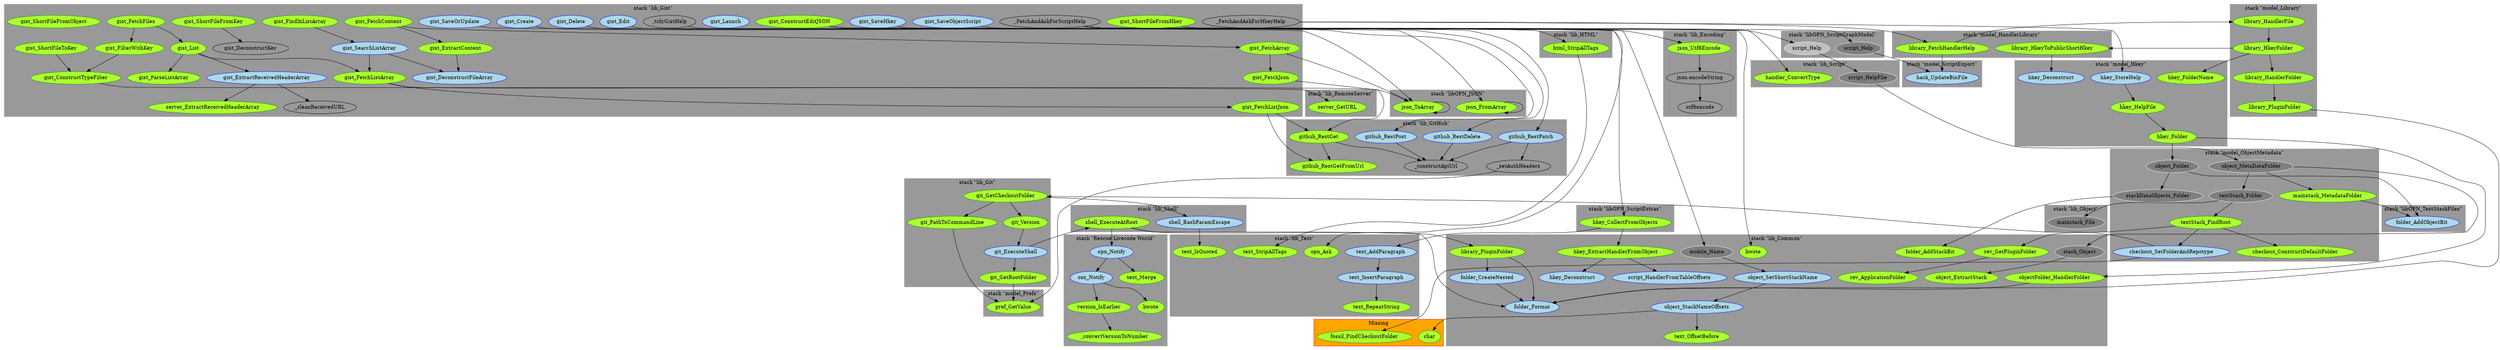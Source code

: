 digraph "dot_FromArray" {	graph [		clusterrank="true"		size="31.2500,31.2500"	];		subgraph "pf" {		node [];			n60 [label="_constructApiUrl" URL="_constructApiUrl%2Cpf%2Cstack+%22lib_GitHub%22%2C1"];		n92 [label="_cleanReceivedURL" URL="_cleanReceivedURL%2Cpf%2Cstack+%22lib_Gist%22%2C1"];		n16 [label="_FetchAndAskForScriptHelp" URL="_FetchAndAskForScriptHelp%2Cpf%2Cstack+%22lib_Gist%22%2C1"];		n22 [label="json.encodeString" URL="json.encodeString%2Cpf%2Cstack+%22lib_Encoding%22%2C1"];		n76 [label="_FetchAndAskForHkeyHelp" URL="_FetchAndAskForHkeyHelp%2Cpf%2Cstack+%22lib_Gist%22%2C1"];		n23 [label="utf8encode" URL="utf8encode%2Cpf%2Cstack+%22lib_Encoding%22%2C1"];	}		subgraph "pc" {		node [];			n99 [label="gist_DeconstructKey" URL="gist_DeconstructKey%2Cpc%2Cstack+%22lib_Gist%22%2C1"];		n94 [label="_tidyGistHelp" URL="_tidyGistHelp%2Cpc%2Cstack+%22lib_Gist%22%2C1"];		n38 [label="_setAuthHeaders" URL="_setAuthHeaders%2Cpc%2Cstack+%22lib_GitHub%22%2C1"];	}		subgraph "s" {		node [fillcolor="grey", style="filled", color="white"];			n20 [label="script_Help" URL="script_Help%2Cs%2Cstack+%22libOPN_ScriptGraphModel%22%2C1"];	}		subgraph "g" {		node [fillcolor="grey50", style="filled", color="white"];			n87 [label="object_Folder" URL="object_Folder%2Cg%2Cstack+%22model_ObjectMetadata%22%2C1"];		n17 [label="mobile_Name" URL="mobile_Name%2Cg%2Cstack+%22lib_Common%22%2C1"];		n98 [label="stackDataObjects_Folder" URL="stackDataObjects_Folder%2Cg%2Cstack+%22model_ObjectMetadata%22%2C1"];		n56 [label="textStack_Folder" URL="textStack_Folder%2Cg%2Cstack+%22model_ObjectMetadata%22%2C1"];		n41 [label="script_HelpFile" URL="script_HelpFile%2Cg%2Cstack+%22lib_Script%22%2C1"];		n55 [label="stack_Object" URL="stack_Object%2Cg%2Cstack+%22lib_Common%22%2C1"];		n42 [label="object_MetaDataFolder" URL="object_MetaDataFolder%2Cg%2Cstack+%22model_ObjectMetadata%22%2C1"];		n107 [label="mainstack_File" URL="mainstack_File%2Cg%2Cstack+%22lib_Object%22%2C1"];		n19 [label="script_Help" URL="script_Help%2Cg%2Cstack+%22libOPN_ScriptGraphModel%22%2C1"];	}		subgraph "c" {		node [fillcolor="LightBlue", style="filled", color="Blue"];			n97 [label="folder_AddObjectBit" URL="folder_AddObjectBit%2Cc%2Cstack+%22libOPN_TextStackFiles%22%2C1"];		n14 [label="gist_Delete" URL="gist_Delete%2Cc%2Cstack+%22lib_Gist%22%2C1"];		n10 [label="github_RestPatch" URL="github_RestPatch%2Cc%2Cstack+%22lib_GitHub%22%2C1"];		n8 [label="shell_BashParamEscape" URL="shell_BashParamEscape%2Cc%2Cstack+%22lib_Shell%22%2C1"];		n71 [label="git_ExecuteShell" URL="git_ExecuteShell%2Cc%2Cstack+%22lib_Git%22%2C1"];		n48 [label="object_StackNameOffsets" URL="object_StackNameOffsets%2Cc%2Cstack+%22lib_Common%22%2C1"];		n21 [label="hack_UpdateBinFile" URL="hack_UpdateBinFile%2Cc%2Cstack+%22model_ScriptExport%22%2C1"];		n53 [label="text_AddParagraph" URL="text_AddParagraph%2Cc%2Cstack+%22lib_Text%22%2C1"];		n32 [label="gist_SaveOrUpdate" URL="gist_SaveOrUpdate%2Cc%2Cstack+%22lib_Gist%22%2C1"];		n61 [label="object_SetShortStackName" URL="object_SetShortStackName%2Cc%2Cstack+%22lib_Common%22%2C1"];		n79 [label="gist_DeconstructFileArray" URL="gist_DeconstructFileArray%2Cc%2Cstack+%22lib_Gist%22%2C1"];		n65 [label="text_InsertParagraph" URL="text_InsertParagraph%2Cc%2Cstack+%22lib_Text%22%2C1"];		n9 [label="gist_Edit" URL="gist_Edit%2Cc%2Cstack+%22lib_Gist%22%2C1"];		n25 [label="hkey_Deconstruct" URL="hkey_Deconstruct%2Cc%2Cstack+%22lib_Common%22%2C1"];		n70 [label="folder_CreateNested" URL="folder_CreateNested%2Cc%2Cstack+%22lib_Common%22%2C1"];		n58 [label="folder_Format" URL="folder_Format%2Cc%2Cstack+%22lib_Common%22%2C1"];		n77 [label="hkey_StoreHelp" URL="hkey_StoreHelp%2Cc%2Cstack+%22model_Hkey%22%2C1"];		n36 [label="osx_Notify" URL="osx_Notify%2Cc%2Cstack+%22Rescue+Livecode+World%22%2C1"];		n105 [label="checkout_SetFolderAndRepotype" URL="checkout_SetFolderAndRepotype%2Cc%2Cstack+%22model_ObjectMetadata%22%2C1"];		n80 [label="gist_SearchListArray" URL="gist_SearchListArray%2Cc%2Cstack+%22lib_Gist%22%2C1"];		n95 [label="gist_ExtractReceivedHeaderArray" URL="gist_ExtractReceivedHeaderArray%2Cc%2Cstack+%22lib_Gist%22%2C1"];		n100 [label="gist_Launch" URL="gist_Launch%2Cc%2Cstack+%22lib_Gist%22%2C1"];		n26 [label="script_HandlerFromTableOffsets" URL="script_HandlerFromTableOffsets%2Cc%2Cstack+%22lib_Common%22%2C1"];		n73 [label="gist_SaveObjectScript" URL="gist_SaveObjectScript%2Cc%2Cstack+%22lib_Gist%22%2C1"];		n35 [label="opn_Notify" URL="opn_Notify%2Cc%2Cstack+%22Rescue+Livecode+World%22%2C1"];		n30 [label="gist_SaveHkey" URL="gist_SaveHkey%2Cc%2Cstack+%22lib_Gist%22%2C1"];		n15 [label="github_RestDelete" URL="github_RestDelete%2Cc%2Cstack+%22lib_GitHub%22%2C1"];		n67 [label="github_RestPost" URL="github_RestPost%2Cc%2Cstack+%22lib_GitHub%22%2C1"];		n112 [label="gist_Create" URL="gist_Create%2Cc%2Cstack+%22lib_Gist%22%2C1"];		n89 [label="hkey_Deconstruct" URL="hkey_Deconstruct%2Cc%2Cstack+%22model_Hkey%22%2C1"];	}		subgraph "f" {		node [fillcolor="GreenYellow", style="filled", color="Green4"];			n54 [label="mainstack_MetadataFolder" URL="mainstack_MetadataFolder%2Cf%2Cstack+%22model_ObjectMetadata%22%2C1"];		n33 [label="version_IsEarlier" URL="version_IsEarlier%2Cf%2Cstack+%22Rescue+Livecode+World%22%2C1"];		n63 [label="json_FromArray" URL="json_FromArray%2Cf%2Cstack+%22libOPN_JSON%22%2C1"];		n82 [label="library_HkeyFolder" URL="library_HkeyFolder%2Cf%2Cstack+%22model_Library%22%2C1"];		n102 [label="folder_AddStackBit" URL="folder_AddStackBit%2Cf%2Cstack+%22lib_Common%22%2C1"];		n64 [label="kwote" URL="kwote%2Cf%2Cstack+%22lib_Common%22%2C1"];		n96 [label="kwote" URL="kwote%2Cf%2Cstack+%22Rescue+Livecode+World%22%2C1"];		n43 [label="library_HandlerFolder" URL="library_HandlerFolder%2Cf%2Cstack+%22model_Library%22%2C1"];		n24 [label="hkey_ExtractHandlerFromObject" URL="hkey_ExtractHandlerFromObject%2Cf%2Cstack+%22lib_Common%22%2C1"];		n69 [label="text_StripAllTags" URL="text_StripAllTags%2Cf%2Cstack+%22lib_Text%22%2C1"];		n4 [label="gist_FetchArray" URL="gist_FetchArray%2Cf%2Cstack+%22lib_Gist%22%2C1"];		n59 [label="library_PluginFolder" URL="library_PluginFolder%2Cf%2Cstack+%22lib_Common%22%2C1"];		n1 [label="server_ExtractReceivedHeaderArray" URL="server_ExtractReceivedHeaderArray%2Cf%2Cstack+%22lib_Gist%22%2C1"];		n74 [label="json_Utf8Encode" URL="json_Utf8Encode%2Cf%2Cstack+%22lib_Encoding%22%2C1"];		n113 [label="gist_FindInListArray" URL="gist_FindInListArray%2Cf%2Cstack+%22lib_Gist%22%2C1"];		n37 [label="text_Merge" URL="text_Merge%2Cf%2Cstack+%22Rescue+Livecode+World%22%2C1"];		n86 [label="objectFolder_HandlerFolder" URL="objectFolder_HandlerFolder%2Cf%2Cstack+%22lib_Common%22%2C1"];		n106 [label="gist_List" URL="gist_List%2Cf%2Cstack+%22lib_Gist%22%2C1"];		n18 [label="opn_Ask" URL="opn_Ask%2Cf%2Cstack+%22lib_Text%22%2C1"];		n57 [label="shell_ExecuteAtRoot" URL="shell_ExecuteAtRoot%2Cf%2Cstack+%22lib_Shell%22%2C1"];		n83 [label="hkey_FolderName" URL="hkey_FolderName%2Cf%2Cstack+%22model_Hkey%22%2C1"];		n91 [label="rev_ApplicationFolder" URL="rev_ApplicationFolder%2Cf%2Cstack+%22lib_Common%22%2C1"];		n40 [label="text_IsQuoted" URL="text_IsQuoted%2Cf%2Cstack+%22lib_Text%22%2C1"];		n13 [label="gist_ConstructTypeFilter" URL="gist_ConstructTypeFilter%2Cf%2Cstack+%22lib_Gist%22%2C1"];		n12 [label="gist_FilterWithKey" URL="gist_FilterWithKey%2Cf%2Cstack+%22lib_Gist%22%2C1"];		n44 [label="library_PluginFolder" URL="library_PluginFolder%2Cf%2Cstack+%22model_Library%22%2C1"];		n5 [label="git_GetCheckoutFolder" URL="git_GetCheckoutFolder%2Cf%2Cstack+%22lib_Git%22%2C1"];		n45 [label="gist_ShortFileToKey" URL="gist_ShortFileToKey%2Cf%2Cstack+%22lib_Gist%22%2C1"];		n49 [label="char" URL="char%2Cf%2CMissing%2C1"];		n110 [label="fossil_FindCheckoutFolder" URL="fossil_FindCheckoutFolder%2Cf%2CMissing%2C1"];		n2 [label="gist_FetchContent" URL="gist_FetchContent%2Cf%2Cstack+%22lib_Gist%22%2C1"];		n52 [label="gist_FetchJson" URL="gist_FetchJson%2Cf%2Cstack+%22lib_Gist%22%2C1"];		n101 [label="gist_ShortFileFromKey" URL="gist_ShortFileFromKey%2Cf%2Cstack+%22lib_Gist%22%2C1"];		n31 [label="hkey_CollectFromObjects" URL="hkey_CollectFromObjects%2Cf%2Cstack+%22libOPN_ScriptExtras%22%2C1"];		n66 [label="text_RepeatString" URL="text_RepeatString%2Cf%2Cstack+%22lib_Text%22%2C1"];		n78 [label="library_FetchHandlerHelp" URL="library_FetchHandlerHelp%2Cf%2Cstack+%22model_HandlerLibrary%22%2C1"];		n90 [label="rev_GetPluginFolder" URL="rev_GetPluginFolder%2Cf%2Cstack+%22lib_Common%22%2C1"];		n6 [label="git_PathToCommandLine" URL="git_PathToCommandLine%2Cf%2Cstack+%22lib_Git%22%2C1"];		n46 [label="hkey_HelpFile" URL="hkey_HelpFile%2Cf%2Cstack+%22model_Hkey%22%2C1"];		n7 [label="git_Version" URL="git_Version%2Cf%2Cstack+%22lib_Git%22%2C1"];		n111 [label="gist_FetchFiles" URL="gist_FetchFiles%2Cf%2Cstack+%22lib_Gist%22%2C1"];		n109 [label="handler_ConvertType" URL="handler_ConvertType%2Cf%2Cstack+%22lib_Script%22%2C1"];		n3 [label="gist_ExtractContent" URL="gist_ExtractContent%2Cf%2Cstack+%22lib_Gist%22%2C1"];		n39 [label="pref_GetValue" URL="pref_GetValue%2Cf%2Cstack+%22model_Prefs%22%2C1"];		n88 [label="library_HandlerFile" URL="library_HandlerFile%2Cf%2Cstack+%22model_Library%22%2C1"];		n28 [label="github_RestGet" URL="github_RestGet%2Cf%2Cstack+%22lib_GitHub%22%2C1"];		n84 [label="library_HkeyToPublicShortHkey" URL="library_HkeyToPublicShortHkey%2Cf%2Cstack+%22model_HandlerLibrary%22%2C1"];		n104 [label="checkout_ConstructDefaultFolder" URL="checkout_ConstructDefaultFolder%2Cf%2Cstack+%22model_ObjectMetadata%22%2C1"];		n62 [label="gist_ConstructEditJSON" URL="gist_ConstructEditJSON%2Cf%2Cstack+%22lib_Gist%22%2C1"];		n34 [label="_convertVersionToNumber" URL="_convertVersionToNumber%2Cf%2Cstack+%22Rescue+Livecode+World%22%2C1"];		n81 [label="gist_FetchListArray" URL="gist_FetchListArray%2Cf%2Cstack+%22lib_Gist%22%2C1"];		n103 [label="textStack_FindRoot" URL="textStack_FindRoot%2Cf%2Cstack+%22model_ObjectMetadata%22%2C1"];		n11 [label="json_ToArray" URL="json_ToArray%2Cf%2Cstack+%22libOPN_JSON%22%2C1"];		n93 [label="server_GetURL" URL="server_GetURL%2Cf%2Cstack+%22lib_RemoteServer%22%2C1"];		n27 [label="gist_FetchListJson" URL="gist_FetchListJson%2Cf%2Cstack+%22lib_Gist%22%2C1"];		n68 [label="html_StripAllTags" URL="html_StripAllTags%2Cf%2Cstack+%22lib_HTML%22%2C1"];		n72 [label="git_GetRootFolder" URL="git_GetRootFolder%2Cf%2Cstack+%22lib_Git%22%2C1"];		n47 [label="hkey_Folder" URL="hkey_Folder%2Cf%2Cstack+%22model_Hkey%22%2C1"];		n75 [label="object_ExtractStack" URL="object_ExtractStack%2Cf%2Cstack+%22lib_Common%22%2C1"];		n108 [label="gist_ShortFileFromHkey" URL="gist_ShortFileFromHkey%2Cf%2Cstack+%22lib_Gist%22%2C1"];		n51 [label="gist_ShortFileFromObject" URL="gist_ShortFileFromObject%2Cf%2Cstack+%22lib_Gist%22%2C1"];		n29 [label="github_RestGetFromUrl" URL="github_RestGetFromUrl%2Cf%2Cstack+%22lib_GitHub%22%2C1"];		n50 [label="text_OffsetBefore" URL="text_OffsetBefore%2Cf%2Cstack+%22lib_Common%22%2C1"];		n85 [label="gist_ParseListArray" URL="gist_ParseListArray%2Cf%2Cstack+%22lib_Gist%22%2C1"];	}		subgraph cluster1 {			label="Missing";			style=filled;			color=red;			fillcolor=orange;					n49; n110	}	subgraph cluster2 {			label="stack \"lib_Common\"";			style=filled;			color=grey60;			fillcolor=grey60;					n102; n64; n24; n59; n48; n86; n61; n17; n91; n25; n70; n58; n90; n26; n55; n75; n50	}	subgraph cluster3 {			label="stack \"lib_Encoding\"";			style=filled;			color=grey60;			fillcolor=grey60;					n74; n22; n23	}	subgraph cluster4 {			label="stack \"lib_Gist\"";			style=filled;			color=grey60;			fillcolor=grey60;					n14; n92; n4; n99; n1; n113; n106; n32; n79; n13; n9; n12; n45; n2; n52; n101; n80; n95; n100; n16; n73; n76; n111; n3; n62; n30; n81; n94; n27; n112; n108; n51; n85	}	subgraph cluster5 {			label="stack \"lib_Git\"";			style=filled;			color=grey60;			fillcolor=grey60;					n71; n5; n6; n7; n72	}	subgraph cluster6 {			label="stack \"lib_GitHub\"";			style=filled;			color=grey60;			fillcolor=grey60;					n60; n10; n28; n15; n67; n38; n29	}	subgraph cluster7 {			label="stack \"lib_HTML\"";			style=filled;			color=grey60;			fillcolor=grey60;					n68	}	subgraph cluster8 {			label="stack \"lib_Object\"";			style=filled;			color=grey60;			fillcolor=grey60;					n107	}	subgraph cluster9 {			label="stack \"lib_RemoteServer\"";			style=filled;			color=grey60;			fillcolor=grey60;					n93	}	subgraph cluster10 {			label="stack \"lib_Script\"";			style=filled;			color=grey60;			fillcolor=grey60;					n41; n109	}	subgraph cluster11 {			label="stack \"lib_Shell\"";			style=filled;			color=grey60;			fillcolor=grey60;					n8; n57	}	subgraph cluster12 {			label="stack \"lib_Text\"";			style=filled;			color=grey60;			fillcolor=grey60;					n69; n53; n18; n65; n40; n66	}	subgraph cluster13 {			label="stack \"libOPN_JSON\"";			style=filled;			color=grey60;			fillcolor=grey60;					n63; n11	}	subgraph cluster14 {			label="stack \"libOPN_ScriptExtras\"";			style=filled;			color=grey60;			fillcolor=grey60;					n31	}	subgraph cluster15 {			label="stack \"libOPN_ScriptGraphModel\"";			style=filled;			color=grey60;			fillcolor=grey60;					n20; n19	}	subgraph cluster16 {			label="stack \"libOPN_TextStackFiles\"";			style=filled;			color=grey60;			fillcolor=grey60;					n97	}	subgraph cluster17 {			label="stack \"model_HandlerLibrary\"";			style=filled;			color=grey60;			fillcolor=grey60;					n78; n84	}	subgraph cluster18 {			label="stack \"model_Hkey\"";			style=filled;			color=grey60;			fillcolor=grey60;					n83; n77; n46; n47; n89	}	subgraph cluster19 {			label="stack \"model_Library\"";			style=filled;			color=grey60;			fillcolor=grey60;					n82; n43; n44; n88	}	subgraph cluster20 {			label="stack \"model_ObjectMetadata\"";			style=filled;			color=grey60;			fillcolor=grey60;					n54; n87; n98; n105; n56; n104; n103; n42	}	subgraph cluster21 {			label="stack \"model_Prefs\"";			style=filled;			color=grey60;			fillcolor=grey60;					n39	}	subgraph cluster22 {			label="stack \"model_ScriptExport\"";			style=filled;			color=grey60;			fillcolor=grey60;					n21	}	subgraph cluster23 {			label="stack \"Rescue Livecode World\"";			style=filled;			color=grey60;			fillcolor=grey60;					n33; n96; n37; n36; n35; n34	}		n14 -> n15;	n56 -> n107;	n56 -> n103;	n53 -> n65;	n35 -> n36;	n35 -> n37;	n62 -> n63;	n62 -> n64;	n94 -> n68;	n87 -> n97;	n87 -> n98;	n86 -> n58;	n22 -> n23;	n30 -> n31;	n67 -> n60;	n77 -> n46;	n113 -> n80;	n10 -> n60;	n10 -> n38;	n103 -> n104;	n103 -> n105;	n103 -> n90;	n43 -> n44;	n57 -> n58;	n57 -> n59;	n57 -> n35;	n15 -> n60;	n36 -> n96;	n36 -> n33;	n70 -> n58;	n68 -> n69;	n95 -> n92;	n95 -> n1;	n105 -> n110;	n105 -> n5;	n48 -> n49;	n48 -> n50;	n88 -> n82;	n31 -> n24;	n31 -> n53;	n90 -> n91;	n28 -> n60;	n28 -> n29;	n112 -> n67;	n11 -> n11;	n42 -> n54;	n42 -> n55;	n42 -> n56;	n82 -> n83;	n82 -> n43;	n82 -> n84;	n54 -> n97;	n7 -> n71;	n71 -> n72;	n71 -> n57;	n101 -> n99;	n47 -> n87;	n47 -> n86;	n84 -> n89;	n6 -> n39;	n9 -> n10;	n32 -> n11;	n24 -> n25;	n24 -> n26;	n61 -> n48;	n74 -> n22;	n111 -> n12;	n111 -> n106;	n16 -> n17;	n16 -> n18;	n16 -> n19;	n16 -> n20;	n3 -> n79;	n55 -> n75;	n41 -> n42;	n81 -> n27;	n81 -> n11;	n38 -> n39;	n72 -> n39;	n106 -> n95;	n106 -> n81;	n106 -> n85;	n5 -> n6;	n5 -> n7;	n5 -> n8;	n46 -> n47;	n20 -> n41;	n27 -> n28;	n27 -> n29;	n33 -> n34;	n8 -> n40;	n65 -> n66;	n78 -> n21;	n78 -> n88;	n108 -> n109;	n17 -> n61;	n2 -> n3;	n2 -> n4;	n52 -> n28;	n80 -> n79;	n80 -> n81;	n59 -> n70;	n59 -> n58;	n63 -> n63;	n73 -> n74;	n98 -> n102;	n12 -> n13;	n19 -> n21;	n45 -> n13;	n4 -> n52;	n4 -> n11;	n76 -> n77;	n76 -> n78;	n13 -> n93;	n44 -> n58;}